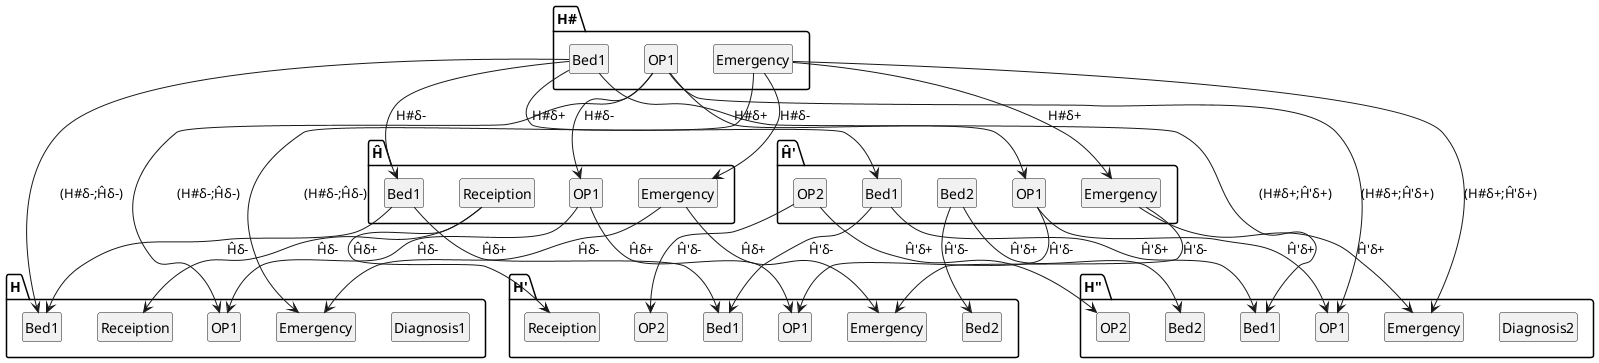 @startuml
skinparam shadowing false
hide members
hide circle
class "H.Diagnosis1"
class "H.Bed1"
class "H.OP1"
class "H.Receiption"
class "H.Emergency"
class "H'.Bed2"
class "H'.OP2"
class "H'.Bed1"
class "H'.OP1"
class "H'.Receiption"
class "H'.Emergency"
class "H''.Diagnosis2"
class "H''.Bed2"
class "H''.OP2"
class "H''.Bed1"
class "H''.OP1"
class "H''.Emergency"
class "Ĥ.Bed1"
class "Ĥ.OP1"
class "Ĥ.Receiption"
class "Ĥ.Emergency"
class "Ĥ'.Bed2"
class "Ĥ'.OP2"
class "Ĥ'.Bed1"
class "Ĥ'.OP1"
class "Ĥ'.Emergency"
class "H#.Bed1"
class "H#.OP1"
class "H#.Emergency"

"H#.Bed1" --> "Ĥ.Bed1" : "H#δ-"
"H#.OP1" --> "Ĥ.OP1" : "H#δ-"
"H#.Emergency" --> "Ĥ.Emergency" : "H#δ-"
"H#.Bed1" --> "Ĥ'.Bed1" : "H#δ+"
"H#.OP1" --> "Ĥ'.OP1" : "H#δ+"
"H#.Emergency" --> "Ĥ'.Emergency" : "H#δ+"
"Ĥ.Bed1" --> "H.Bed1" : "Ĥδ-"
"Ĥ.OP1" --> "H.OP1" : "Ĥδ-"
"Ĥ.Receiption" --> "H.Receiption" : "Ĥδ-"
"Ĥ.Emergency" --> "H.Emergency" : "Ĥδ-"
"Ĥ.Bed1" --> "H'.Bed1" : "Ĥδ+"
"Ĥ.OP1" --> "H'.OP1" : "Ĥδ+"
"Ĥ.Receiption" --> "H'.Receiption" : "Ĥδ+"
"Ĥ.Emergency" --> "H'.Emergency" : "Ĥδ+"
"Ĥ'.Bed2" --> "H'.Bed2" : "Ĥ'δ-"
"Ĥ'.OP2" --> "H'.OP2" : "Ĥ'δ-"
"Ĥ'.Bed1" --> "H'.Bed1" : "Ĥ'δ-"
"Ĥ'.OP1" --> "H'.OP1" : "Ĥ'δ-"
"Ĥ'.Emergency" --> "H'.Emergency" : "Ĥ'δ-"
"Ĥ'.Bed2" --> "H''.Bed2" : "Ĥ'δ+"
"Ĥ'.OP2" --> "H''.OP2" : "Ĥ'δ+"
"Ĥ'.Bed1" --> "H''.Bed1" : "Ĥ'δ+"
"Ĥ'.OP1" --> "H''.OP1" : "Ĥ'δ+"
"Ĥ'.Emergency" --> "H''.Emergency" : "Ĥ'δ+"
"H#.Bed1" --> "H.Bed1" : "(H#δ-;Ĥδ-)"
"H#.OP1" --> "H.OP1" : "(H#δ-;Ĥδ-)"
"H#.Emergency" --> "H.Emergency" : "(H#δ-;Ĥδ-)"
"H#.Bed1" --> "H''.Bed1" : "(H#δ+;Ĥ'δ+)"
"H#.OP1" --> "H''.OP1" : "(H#δ+;Ĥ'δ+)"
"H#.Emergency" --> "H''.Emergency" : "(H#δ+;Ĥ'δ+)"
@enduml
